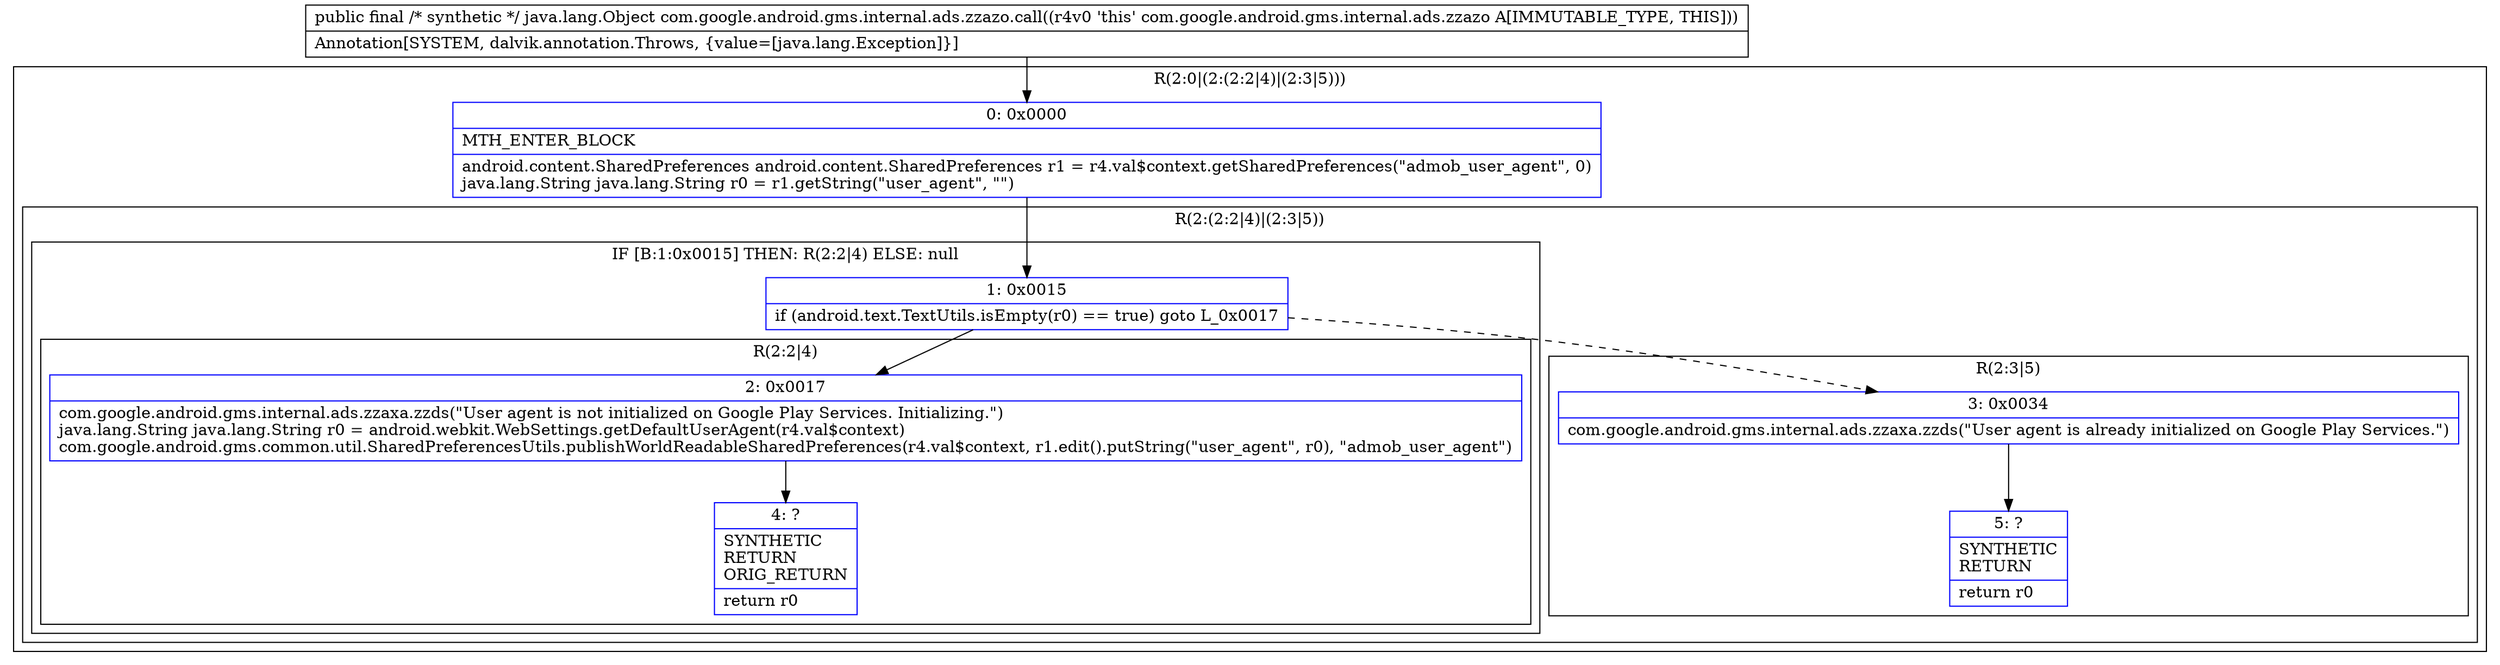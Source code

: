 digraph "CFG forcom.google.android.gms.internal.ads.zzazo.call()Ljava\/lang\/Object;" {
subgraph cluster_Region_435429948 {
label = "R(2:0|(2:(2:2|4)|(2:3|5)))";
node [shape=record,color=blue];
Node_0 [shape=record,label="{0\:\ 0x0000|MTH_ENTER_BLOCK\l|android.content.SharedPreferences android.content.SharedPreferences r1 = r4.val$context.getSharedPreferences(\"admob_user_agent\", 0)\ljava.lang.String java.lang.String r0 = r1.getString(\"user_agent\", \"\")\l}"];
subgraph cluster_Region_1849949729 {
label = "R(2:(2:2|4)|(2:3|5))";
node [shape=record,color=blue];
subgraph cluster_IfRegion_1994587864 {
label = "IF [B:1:0x0015] THEN: R(2:2|4) ELSE: null";
node [shape=record,color=blue];
Node_1 [shape=record,label="{1\:\ 0x0015|if (android.text.TextUtils.isEmpty(r0) == true) goto L_0x0017\l}"];
subgraph cluster_Region_1929133331 {
label = "R(2:2|4)";
node [shape=record,color=blue];
Node_2 [shape=record,label="{2\:\ 0x0017|com.google.android.gms.internal.ads.zzaxa.zzds(\"User agent is not initialized on Google Play Services. Initializing.\")\ljava.lang.String java.lang.String r0 = android.webkit.WebSettings.getDefaultUserAgent(r4.val$context)\lcom.google.android.gms.common.util.SharedPreferencesUtils.publishWorldReadableSharedPreferences(r4.val$context, r1.edit().putString(\"user_agent\", r0), \"admob_user_agent\")\l}"];
Node_4 [shape=record,label="{4\:\ ?|SYNTHETIC\lRETURN\lORIG_RETURN\l|return r0\l}"];
}
}
subgraph cluster_Region_1167683442 {
label = "R(2:3|5)";
node [shape=record,color=blue];
Node_3 [shape=record,label="{3\:\ 0x0034|com.google.android.gms.internal.ads.zzaxa.zzds(\"User agent is already initialized on Google Play Services.\")\l}"];
Node_5 [shape=record,label="{5\:\ ?|SYNTHETIC\lRETURN\l|return r0\l}"];
}
}
}
MethodNode[shape=record,label="{public final \/* synthetic *\/ java.lang.Object com.google.android.gms.internal.ads.zzazo.call((r4v0 'this' com.google.android.gms.internal.ads.zzazo A[IMMUTABLE_TYPE, THIS]))  | Annotation[SYSTEM, dalvik.annotation.Throws, \{value=[java.lang.Exception]\}]\l}"];
MethodNode -> Node_0;
Node_0 -> Node_1;
Node_1 -> Node_2;
Node_1 -> Node_3[style=dashed];
Node_2 -> Node_4;
Node_3 -> Node_5;
}

